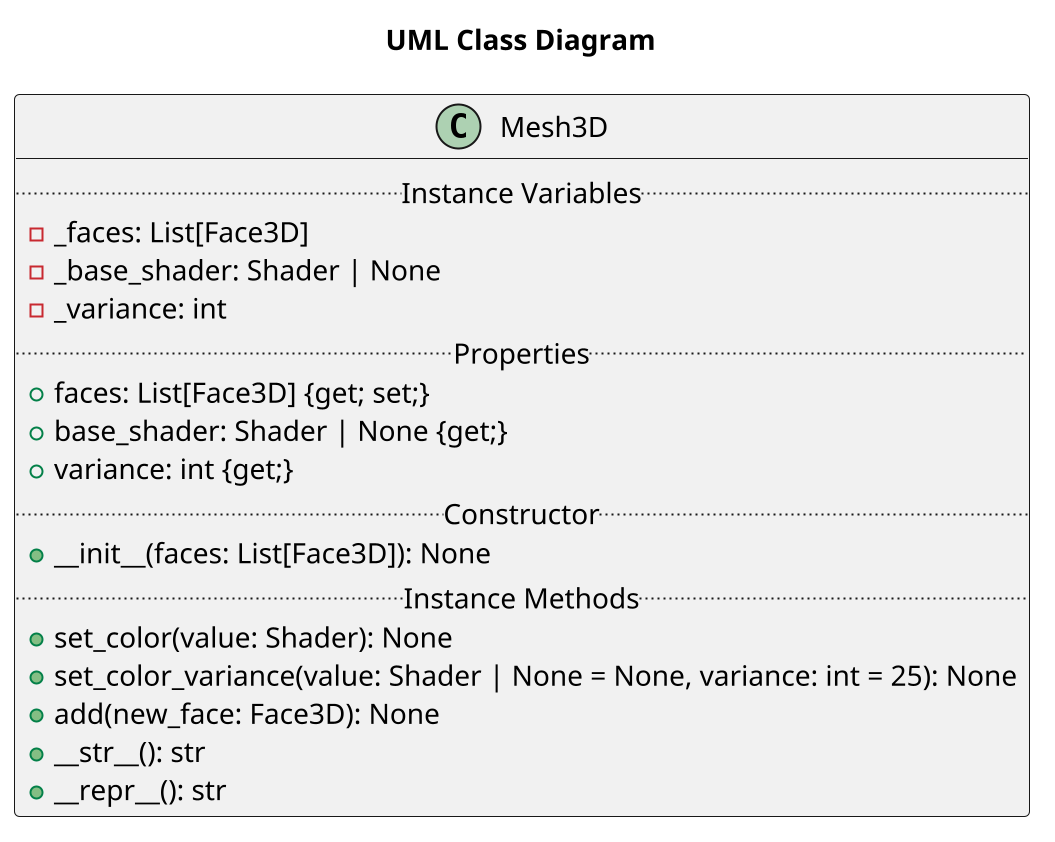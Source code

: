 @startuml Mesh3D
scale 2
title "UML Class Diagram"

class Mesh3D {
    .. Instance Variables ..
    - _faces: List[Face3D]
    - _base_shader: Shader | None
    - _variance: int
    .. Properties ..
    + faces: List[Face3D] {get; set;}
    + base_shader: Shader | None {get;}
    + variance: int {get;}
    .. Constructor ..
    + __init__(faces: List[Face3D]): None
    .. Instance Methods ..
    + set_color(value: Shader): None
    + set_color_variance(value: Shader | None = None, variance: int = 25): None
    + add(new_face: Face3D): None
    + __str__(): str
    + __repr__(): str
}
@enduml
